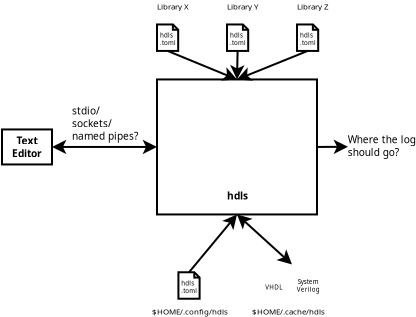 <?xml version="1.0" encoding="UTF-8"?>
<dia:diagram xmlns:dia="http://www.lysator.liu.se/~alla/dia/">
  <dia:layer name="Background" visible="true" active="true">
    <dia:group>
      <dia:object type="Standard - Box" version="0" id="O0">
        <dia:attribute name="obj_pos">
          <dia:point val="20,17.5"/>
        </dia:attribute>
        <dia:attribute name="obj_bb">
          <dia:rectangle val="19.95,17.45;22.55,19.3"/>
        </dia:attribute>
        <dia:attribute name="elem_corner">
          <dia:point val="20,17.5"/>
        </dia:attribute>
        <dia:attribute name="elem_width">
          <dia:real val="2.5"/>
        </dia:attribute>
        <dia:attribute name="elem_height">
          <dia:real val="1.75"/>
        </dia:attribute>
        <dia:attribute name="show_background">
          <dia:boolean val="true"/>
        </dia:attribute>
      </dia:object>
      <dia:object type="Standard - Text" version="1" id="O1">
        <dia:attribute name="obj_pos">
          <dia:point val="21.25,18.25"/>
        </dia:attribute>
        <dia:attribute name="obj_bb">
          <dia:rectangle val="20.386,17.779;22.114,19.005"/>
        </dia:attribute>
        <dia:attribute name="text">
          <dia:composite type="text">
            <dia:attribute name="string">
              <dia:string>#Text
Editor#</dia:string>
            </dia:attribute>
            <dia:attribute name="font">
              <dia:font family="sans" style="80" name="Helvetica-Bold"/>
            </dia:attribute>
            <dia:attribute name="height">
              <dia:real val="0.635"/>
            </dia:attribute>
            <dia:attribute name="pos">
              <dia:point val="21.25,18.25"/>
            </dia:attribute>
            <dia:attribute name="color">
              <dia:color val="#000000"/>
            </dia:attribute>
            <dia:attribute name="alignment">
              <dia:enum val="1"/>
            </dia:attribute>
          </dia:composite>
        </dia:attribute>
        <dia:attribute name="valign">
          <dia:enum val="3"/>
        </dia:attribute>
      </dia:object>
    </dia:group>
    <dia:object type="Standard - Box" version="0" id="O2">
      <dia:attribute name="obj_pos">
        <dia:point val="27.75,15"/>
      </dia:attribute>
      <dia:attribute name="obj_bb">
        <dia:rectangle val="27.7,14.95;35.8,21.8"/>
      </dia:attribute>
      <dia:attribute name="elem_corner">
        <dia:point val="27.75,15"/>
      </dia:attribute>
      <dia:attribute name="elem_width">
        <dia:real val="8"/>
      </dia:attribute>
      <dia:attribute name="elem_height">
        <dia:real val="6.75"/>
      </dia:attribute>
      <dia:attribute name="show_background">
        <dia:boolean val="true"/>
      </dia:attribute>
    </dia:object>
    <dia:object type="Standard - Text" version="1" id="O3">
      <dia:attribute name="obj_pos">
        <dia:point val="31.25,21"/>
      </dia:attribute>
      <dia:attribute name="obj_bb">
        <dia:rectangle val="31.25,20.529;32.453,21.12"/>
      </dia:attribute>
      <dia:attribute name="text">
        <dia:composite type="text">
          <dia:attribute name="string">
            <dia:string>#hdls#</dia:string>
          </dia:attribute>
          <dia:attribute name="font">
            <dia:font family="sans" style="80" name="Helvetica-Bold"/>
          </dia:attribute>
          <dia:attribute name="height">
            <dia:real val="0.635"/>
          </dia:attribute>
          <dia:attribute name="pos">
            <dia:point val="31.25,21"/>
          </dia:attribute>
          <dia:attribute name="color">
            <dia:color val="#000000"/>
          </dia:attribute>
          <dia:attribute name="alignment">
            <dia:enum val="0"/>
          </dia:attribute>
        </dia:composite>
      </dia:attribute>
      <dia:attribute name="valign">
        <dia:enum val="3"/>
      </dia:attribute>
    </dia:object>
    <dia:group>
      <dia:object type="Standard - Text" version="1" id="O4">
        <dia:attribute name="obj_pos">
          <dia:point val="31.25,11.5"/>
        </dia:attribute>
        <dia:attribute name="obj_bb">
          <dia:rectangle val="31.25,11.133;33,11.593"/>
        </dia:attribute>
        <dia:attribute name="text">
          <dia:composite type="text">
            <dia:attribute name="string">
              <dia:string>#Library Y#</dia:string>
            </dia:attribute>
            <dia:attribute name="font">
              <dia:font family="sans" style="0" name="Helvetica"/>
            </dia:attribute>
            <dia:attribute name="height">
              <dia:real val="0.494"/>
            </dia:attribute>
            <dia:attribute name="pos">
              <dia:point val="31.25,11.5"/>
            </dia:attribute>
            <dia:attribute name="color">
              <dia:color val="#000000"/>
            </dia:attribute>
            <dia:attribute name="alignment">
              <dia:enum val="0"/>
            </dia:attribute>
          </dia:composite>
        </dia:attribute>
        <dia:attribute name="valign">
          <dia:enum val="3"/>
        </dia:attribute>
      </dia:object>
      <dia:object type="tmp - directory" version="1" id="O5">
        <dia:attribute name="obj_pos">
          <dia:point val="30.25,11.5"/>
        </dia:attribute>
        <dia:attribute name="obj_bb">
          <dia:rectangle val="30.2,11.45;33.459,13.867"/>
        </dia:attribute>
        <dia:attribute name="meta">
          <dia:composite type="dict"/>
        </dia:attribute>
        <dia:attribute name="elem_corner">
          <dia:point val="30.25,11.5"/>
        </dia:attribute>
        <dia:attribute name="elem_width">
          <dia:real val="3.159"/>
        </dia:attribute>
        <dia:attribute name="elem_height">
          <dia:real val="2.317"/>
        </dia:attribute>
        <dia:attribute name="line_width">
          <dia:real val="0.1"/>
        </dia:attribute>
        <dia:attribute name="line_colour">
          <dia:color val="#000000"/>
        </dia:attribute>
        <dia:attribute name="fill_colour">
          <dia:color val="#ffffff"/>
        </dia:attribute>
        <dia:attribute name="show_background">
          <dia:boolean val="true"/>
        </dia:attribute>
        <dia:attribute name="line_style">
          <dia:enum val="0"/>
          <dia:real val="1"/>
        </dia:attribute>
        <dia:attribute name="flip_horizontal">
          <dia:boolean val="false"/>
        </dia:attribute>
        <dia:attribute name="flip_vertical">
          <dia:boolean val="false"/>
        </dia:attribute>
        <dia:attribute name="subscale">
          <dia:real val="1"/>
        </dia:attribute>
      </dia:object>
      <dia:group>
        <dia:object type="Filesystem - File" version="1" id="O6">
          <dia:attribute name="obj_pos">
            <dia:point val="31.25,12.25"/>
          </dia:attribute>
          <dia:attribute name="obj_bb">
            <dia:rectangle val="31.2,12.2;32.38,13.624"/>
          </dia:attribute>
          <dia:attribute name="meta">
            <dia:composite type="dict"/>
          </dia:attribute>
          <dia:attribute name="elem_corner">
            <dia:point val="31.25,12.25"/>
          </dia:attribute>
          <dia:attribute name="elem_width">
            <dia:real val="1.059"/>
          </dia:attribute>
          <dia:attribute name="elem_height">
            <dia:real val="1.324"/>
          </dia:attribute>
          <dia:attribute name="line_width">
            <dia:real val="0.1"/>
          </dia:attribute>
          <dia:attribute name="line_colour">
            <dia:color val="#000000"/>
          </dia:attribute>
          <dia:attribute name="fill_colour">
            <dia:color val="#ffffff"/>
          </dia:attribute>
          <dia:attribute name="show_background">
            <dia:boolean val="true"/>
          </dia:attribute>
          <dia:attribute name="line_style">
            <dia:enum val="0"/>
            <dia:real val="1"/>
          </dia:attribute>
          <dia:attribute name="flip_horizontal">
            <dia:boolean val="false"/>
          </dia:attribute>
          <dia:attribute name="flip_vertical">
            <dia:boolean val="false"/>
          </dia:attribute>
          <dia:attribute name="subscale">
            <dia:real val="1"/>
          </dia:attribute>
        </dia:object>
        <dia:object type="Standard - Text" version="1" id="O7">
          <dia:attribute name="obj_pos">
            <dia:point val="31.394,12.906"/>
          </dia:attribute>
          <dia:attribute name="obj_bb">
            <dia:rectangle val="31.394,12.618;32.194,13.367"/>
          </dia:attribute>
          <dia:attribute name="text">
            <dia:composite type="text">
              <dia:attribute name="string">
                <dia:string>#hdls
.toml#</dia:string>
              </dia:attribute>
              <dia:attribute name="font">
                <dia:font family="sans" style="0" name="Helvetica"/>
              </dia:attribute>
              <dia:attribute name="height">
                <dia:real val="0.388"/>
              </dia:attribute>
              <dia:attribute name="pos">
                <dia:point val="31.394,12.906"/>
              </dia:attribute>
              <dia:attribute name="color">
                <dia:color val="#000000"/>
              </dia:attribute>
              <dia:attribute name="alignment">
                <dia:enum val="0"/>
              </dia:attribute>
            </dia:composite>
          </dia:attribute>
          <dia:attribute name="valign">
            <dia:enum val="3"/>
          </dia:attribute>
        </dia:object>
      </dia:group>
    </dia:group>
    <dia:group>
      <dia:object type="Standard - Text" version="1" id="O8">
        <dia:attribute name="obj_pos">
          <dia:point val="34.75,11.5"/>
        </dia:attribute>
        <dia:attribute name="obj_bb">
          <dia:rectangle val="34.75,11.133;36.528,11.593"/>
        </dia:attribute>
        <dia:attribute name="text">
          <dia:composite type="text">
            <dia:attribute name="string">
              <dia:string>#Library Z#</dia:string>
            </dia:attribute>
            <dia:attribute name="font">
              <dia:font family="sans" style="0" name="Helvetica"/>
            </dia:attribute>
            <dia:attribute name="height">
              <dia:real val="0.494"/>
            </dia:attribute>
            <dia:attribute name="pos">
              <dia:point val="34.75,11.5"/>
            </dia:attribute>
            <dia:attribute name="color">
              <dia:color val="#000000"/>
            </dia:attribute>
            <dia:attribute name="alignment">
              <dia:enum val="0"/>
            </dia:attribute>
          </dia:composite>
        </dia:attribute>
        <dia:attribute name="valign">
          <dia:enum val="3"/>
        </dia:attribute>
      </dia:object>
      <dia:object type="tmp - directory" version="1" id="O9">
        <dia:attribute name="obj_pos">
          <dia:point val="33.75,11.5"/>
        </dia:attribute>
        <dia:attribute name="obj_bb">
          <dia:rectangle val="33.7,11.45;36.959,13.867"/>
        </dia:attribute>
        <dia:attribute name="meta">
          <dia:composite type="dict"/>
        </dia:attribute>
        <dia:attribute name="elem_corner">
          <dia:point val="33.75,11.5"/>
        </dia:attribute>
        <dia:attribute name="elem_width">
          <dia:real val="3.159"/>
        </dia:attribute>
        <dia:attribute name="elem_height">
          <dia:real val="2.317"/>
        </dia:attribute>
        <dia:attribute name="line_width">
          <dia:real val="0.1"/>
        </dia:attribute>
        <dia:attribute name="line_colour">
          <dia:color val="#000000"/>
        </dia:attribute>
        <dia:attribute name="fill_colour">
          <dia:color val="#ffffff"/>
        </dia:attribute>
        <dia:attribute name="show_background">
          <dia:boolean val="true"/>
        </dia:attribute>
        <dia:attribute name="line_style">
          <dia:enum val="0"/>
          <dia:real val="1"/>
        </dia:attribute>
        <dia:attribute name="flip_horizontal">
          <dia:boolean val="false"/>
        </dia:attribute>
        <dia:attribute name="flip_vertical">
          <dia:boolean val="false"/>
        </dia:attribute>
        <dia:attribute name="subscale">
          <dia:real val="1"/>
        </dia:attribute>
      </dia:object>
      <dia:group>
        <dia:object type="Filesystem - File" version="1" id="O10">
          <dia:attribute name="obj_pos">
            <dia:point val="34.75,12.25"/>
          </dia:attribute>
          <dia:attribute name="obj_bb">
            <dia:rectangle val="34.7,12.2;35.88,13.624"/>
          </dia:attribute>
          <dia:attribute name="meta">
            <dia:composite type="dict"/>
          </dia:attribute>
          <dia:attribute name="elem_corner">
            <dia:point val="34.75,12.25"/>
          </dia:attribute>
          <dia:attribute name="elem_width">
            <dia:real val="1.059"/>
          </dia:attribute>
          <dia:attribute name="elem_height">
            <dia:real val="1.324"/>
          </dia:attribute>
          <dia:attribute name="line_width">
            <dia:real val="0.1"/>
          </dia:attribute>
          <dia:attribute name="line_colour">
            <dia:color val="#000000"/>
          </dia:attribute>
          <dia:attribute name="fill_colour">
            <dia:color val="#ffffff"/>
          </dia:attribute>
          <dia:attribute name="show_background">
            <dia:boolean val="true"/>
          </dia:attribute>
          <dia:attribute name="line_style">
            <dia:enum val="0"/>
            <dia:real val="1"/>
          </dia:attribute>
          <dia:attribute name="flip_horizontal">
            <dia:boolean val="false"/>
          </dia:attribute>
          <dia:attribute name="flip_vertical">
            <dia:boolean val="false"/>
          </dia:attribute>
          <dia:attribute name="subscale">
            <dia:real val="1"/>
          </dia:attribute>
        </dia:object>
        <dia:object type="Standard - Text" version="1" id="O11">
          <dia:attribute name="obj_pos">
            <dia:point val="34.894,12.906"/>
          </dia:attribute>
          <dia:attribute name="obj_bb">
            <dia:rectangle val="34.894,12.618;35.694,13.367"/>
          </dia:attribute>
          <dia:attribute name="text">
            <dia:composite type="text">
              <dia:attribute name="string">
                <dia:string>#hdls
.toml#</dia:string>
              </dia:attribute>
              <dia:attribute name="font">
                <dia:font family="sans" style="0" name="Helvetica"/>
              </dia:attribute>
              <dia:attribute name="height">
                <dia:real val="0.388"/>
              </dia:attribute>
              <dia:attribute name="pos">
                <dia:point val="34.894,12.906"/>
              </dia:attribute>
              <dia:attribute name="color">
                <dia:color val="#000000"/>
              </dia:attribute>
              <dia:attribute name="alignment">
                <dia:enum val="0"/>
              </dia:attribute>
            </dia:composite>
          </dia:attribute>
          <dia:attribute name="valign">
            <dia:enum val="3"/>
          </dia:attribute>
        </dia:object>
      </dia:group>
    </dia:group>
    <dia:group>
      <dia:object type="Standard - Text" version="1" id="O12">
        <dia:attribute name="obj_pos">
          <dia:point val="27.5,26.75"/>
        </dia:attribute>
        <dia:attribute name="obj_bb">
          <dia:rectangle val="27.5,26.383;31.365,26.843"/>
        </dia:attribute>
        <dia:attribute name="text">
          <dia:composite type="text">
            <dia:attribute name="string">
              <dia:string>#$HOME/.config/hdls#</dia:string>
            </dia:attribute>
            <dia:attribute name="font">
              <dia:font family="sans" style="0" name="Helvetica"/>
            </dia:attribute>
            <dia:attribute name="height">
              <dia:real val="0.494"/>
            </dia:attribute>
            <dia:attribute name="pos">
              <dia:point val="27.5,26.75"/>
            </dia:attribute>
            <dia:attribute name="color">
              <dia:color val="#000000"/>
            </dia:attribute>
            <dia:attribute name="alignment">
              <dia:enum val="0"/>
            </dia:attribute>
          </dia:composite>
        </dia:attribute>
        <dia:attribute name="valign">
          <dia:enum val="3"/>
        </dia:attribute>
      </dia:object>
      <dia:group>
        <dia:object type="tmp - directory" version="1" id="O13">
          <dia:attribute name="obj_pos">
            <dia:point val="27.821,23.891"/>
          </dia:attribute>
          <dia:attribute name="obj_bb">
            <dia:rectangle val="27.771,23.841;31.03,26.258"/>
          </dia:attribute>
          <dia:attribute name="meta">
            <dia:composite type="dict"/>
          </dia:attribute>
          <dia:attribute name="elem_corner">
            <dia:point val="27.821,23.891"/>
          </dia:attribute>
          <dia:attribute name="elem_width">
            <dia:real val="3.159"/>
          </dia:attribute>
          <dia:attribute name="elem_height">
            <dia:real val="2.317"/>
          </dia:attribute>
          <dia:attribute name="line_width">
            <dia:real val="0.1"/>
          </dia:attribute>
          <dia:attribute name="line_colour">
            <dia:color val="#000000"/>
          </dia:attribute>
          <dia:attribute name="fill_colour">
            <dia:color val="#ffffff"/>
          </dia:attribute>
          <dia:attribute name="show_background">
            <dia:boolean val="true"/>
          </dia:attribute>
          <dia:attribute name="line_style">
            <dia:enum val="0"/>
            <dia:real val="1"/>
          </dia:attribute>
          <dia:attribute name="flip_horizontal">
            <dia:boolean val="false"/>
          </dia:attribute>
          <dia:attribute name="flip_vertical">
            <dia:boolean val="false"/>
          </dia:attribute>
          <dia:attribute name="subscale">
            <dia:real val="1"/>
          </dia:attribute>
        </dia:object>
        <dia:group>
          <dia:object type="Filesystem - File" version="1" id="O14">
            <dia:attribute name="obj_pos">
              <dia:point val="28.821,24.641"/>
            </dia:attribute>
            <dia:attribute name="obj_bb">
              <dia:rectangle val="28.771,24.591;29.951,26.016"/>
            </dia:attribute>
            <dia:attribute name="meta">
              <dia:composite type="dict"/>
            </dia:attribute>
            <dia:attribute name="elem_corner">
              <dia:point val="28.821,24.641"/>
            </dia:attribute>
            <dia:attribute name="elem_width">
              <dia:real val="1.059"/>
            </dia:attribute>
            <dia:attribute name="elem_height">
              <dia:real val="1.324"/>
            </dia:attribute>
            <dia:attribute name="line_width">
              <dia:real val="0.1"/>
            </dia:attribute>
            <dia:attribute name="line_colour">
              <dia:color val="#000000"/>
            </dia:attribute>
            <dia:attribute name="fill_colour">
              <dia:color val="#ffffff"/>
            </dia:attribute>
            <dia:attribute name="show_background">
              <dia:boolean val="true"/>
            </dia:attribute>
            <dia:attribute name="line_style">
              <dia:enum val="0"/>
              <dia:real val="1"/>
            </dia:attribute>
            <dia:attribute name="flip_horizontal">
              <dia:boolean val="false"/>
            </dia:attribute>
            <dia:attribute name="flip_vertical">
              <dia:boolean val="false"/>
            </dia:attribute>
            <dia:attribute name="subscale">
              <dia:real val="1"/>
            </dia:attribute>
          </dia:object>
          <dia:object type="Standard - Text" version="1" id="O15">
            <dia:attribute name="obj_pos">
              <dia:point val="28.965,25.298"/>
            </dia:attribute>
            <dia:attribute name="obj_bb">
              <dia:rectangle val="28.965,25.009;29.765,25.759"/>
            </dia:attribute>
            <dia:attribute name="text">
              <dia:composite type="text">
                <dia:attribute name="string">
                  <dia:string>#hdls
.toml#</dia:string>
                </dia:attribute>
                <dia:attribute name="font">
                  <dia:font family="sans" style="0" name="Helvetica"/>
                </dia:attribute>
                <dia:attribute name="height">
                  <dia:real val="0.388"/>
                </dia:attribute>
                <dia:attribute name="pos">
                  <dia:point val="28.965,25.298"/>
                </dia:attribute>
                <dia:attribute name="color">
                  <dia:color val="#000000"/>
                </dia:attribute>
                <dia:attribute name="alignment">
                  <dia:enum val="0"/>
                </dia:attribute>
              </dia:composite>
            </dia:attribute>
            <dia:attribute name="valign">
              <dia:enum val="3"/>
            </dia:attribute>
          </dia:object>
        </dia:group>
      </dia:group>
    </dia:group>
    <dia:group>
      <dia:object type="Standard - Text" version="1" id="O16">
        <dia:attribute name="obj_pos">
          <dia:point val="32.5,26.75"/>
        </dia:attribute>
        <dia:attribute name="obj_bb">
          <dia:rectangle val="32.5,26.383;36.325,26.843"/>
        </dia:attribute>
        <dia:attribute name="text">
          <dia:composite type="text">
            <dia:attribute name="string">
              <dia:string>#$HOME/.cache/hdls#</dia:string>
            </dia:attribute>
            <dia:attribute name="font">
              <dia:font family="sans" style="0" name="Helvetica"/>
            </dia:attribute>
            <dia:attribute name="height">
              <dia:real val="0.494"/>
            </dia:attribute>
            <dia:attribute name="pos">
              <dia:point val="32.5,26.75"/>
            </dia:attribute>
            <dia:attribute name="color">
              <dia:color val="#000000"/>
            </dia:attribute>
            <dia:attribute name="alignment">
              <dia:enum val="0"/>
            </dia:attribute>
          </dia:composite>
        </dia:attribute>
        <dia:attribute name="valign">
          <dia:enum val="3"/>
        </dia:attribute>
      </dia:object>
      <dia:group>
        <dia:object type="tmp - directory" version="1" id="O17">
          <dia:attribute name="obj_pos">
            <dia:point val="32.75,23.75"/>
          </dia:attribute>
          <dia:attribute name="obj_bb">
            <dia:rectangle val="32.7,23.7;36.209,26.3"/>
          </dia:attribute>
          <dia:attribute name="meta">
            <dia:composite type="dict"/>
          </dia:attribute>
          <dia:attribute name="elem_corner">
            <dia:point val="32.75,23.75"/>
          </dia:attribute>
          <dia:attribute name="elem_width">
            <dia:real val="3.409"/>
          </dia:attribute>
          <dia:attribute name="elem_height">
            <dia:real val="2.5"/>
          </dia:attribute>
          <dia:attribute name="line_width">
            <dia:real val="0.1"/>
          </dia:attribute>
          <dia:attribute name="line_colour">
            <dia:color val="#000000"/>
          </dia:attribute>
          <dia:attribute name="fill_colour">
            <dia:color val="#ffffff"/>
          </dia:attribute>
          <dia:attribute name="show_background">
            <dia:boolean val="true"/>
          </dia:attribute>
          <dia:attribute name="line_style">
            <dia:enum val="0"/>
            <dia:real val="1"/>
          </dia:attribute>
          <dia:attribute name="flip_horizontal">
            <dia:boolean val="false"/>
          </dia:attribute>
          <dia:attribute name="flip_vertical">
            <dia:boolean val="false"/>
          </dia:attribute>
          <dia:attribute name="subscale">
            <dia:real val="1"/>
          </dia:attribute>
        </dia:object>
        <dia:group>
          <dia:object type="tmp - directory" version="1" id="O18">
            <dia:attribute name="obj_pos">
              <dia:point val="34.565,24.731"/>
            </dia:attribute>
            <dia:attribute name="obj_bb">
              <dia:rectangle val="34.54,24.706;36.022,25.806"/>
            </dia:attribute>
            <dia:attribute name="meta">
              <dia:composite type="dict"/>
            </dia:attribute>
            <dia:attribute name="elem_corner">
              <dia:point val="34.565,24.731"/>
            </dia:attribute>
            <dia:attribute name="elem_width">
              <dia:real val="1.432"/>
            </dia:attribute>
            <dia:attribute name="elem_height">
              <dia:real val="1.05"/>
            </dia:attribute>
            <dia:attribute name="line_width">
              <dia:real val="0.05"/>
            </dia:attribute>
            <dia:attribute name="line_colour">
              <dia:color val="#000000"/>
            </dia:attribute>
            <dia:attribute name="fill_colour">
              <dia:color val="#ffffff"/>
            </dia:attribute>
            <dia:attribute name="show_background">
              <dia:boolean val="true"/>
            </dia:attribute>
            <dia:attribute name="line_style">
              <dia:enum val="0"/>
              <dia:real val="1"/>
            </dia:attribute>
            <dia:attribute name="flip_horizontal">
              <dia:boolean val="false"/>
            </dia:attribute>
            <dia:attribute name="flip_vertical">
              <dia:boolean val="false"/>
            </dia:attribute>
            <dia:attribute name="subscale">
              <dia:real val="1"/>
            </dia:attribute>
          </dia:object>
          <dia:object type="Standard - Text" version="1" id="O19">
            <dia:attribute name="obj_pos">
              <dia:point val="35.315,25.231"/>
            </dia:attribute>
            <dia:attribute name="obj_bb">
              <dia:rectangle val="34.736,24.943;35.894,25.692"/>
            </dia:attribute>
            <dia:attribute name="text">
              <dia:composite type="text">
                <dia:attribute name="string">
                  <dia:string>#System
Verilog#</dia:string>
                </dia:attribute>
                <dia:attribute name="font">
                  <dia:font family="sans" style="0" name="Helvetica"/>
                </dia:attribute>
                <dia:attribute name="height">
                  <dia:real val="0.388"/>
                </dia:attribute>
                <dia:attribute name="pos">
                  <dia:point val="35.315,25.231"/>
                </dia:attribute>
                <dia:attribute name="color">
                  <dia:color val="#000000"/>
                </dia:attribute>
                <dia:attribute name="alignment">
                  <dia:enum val="1"/>
                </dia:attribute>
              </dia:composite>
            </dia:attribute>
            <dia:attribute name="valign">
              <dia:enum val="3"/>
            </dia:attribute>
          </dia:object>
        </dia:group>
        <dia:group>
          <dia:object type="tmp - directory" version="1" id="O20">
            <dia:attribute name="obj_pos">
              <dia:point val="32.915,24.75"/>
            </dia:attribute>
            <dia:attribute name="obj_bb">
              <dia:rectangle val="32.89,24.725;34.372,25.825"/>
            </dia:attribute>
            <dia:attribute name="meta">
              <dia:composite type="dict"/>
            </dia:attribute>
            <dia:attribute name="elem_corner">
              <dia:point val="32.915,24.75"/>
            </dia:attribute>
            <dia:attribute name="elem_width">
              <dia:real val="1.432"/>
            </dia:attribute>
            <dia:attribute name="elem_height">
              <dia:real val="1.05"/>
            </dia:attribute>
            <dia:attribute name="line_width">
              <dia:real val="0.05"/>
            </dia:attribute>
            <dia:attribute name="line_colour">
              <dia:color val="#000000"/>
            </dia:attribute>
            <dia:attribute name="fill_colour">
              <dia:color val="#ffffff"/>
            </dia:attribute>
            <dia:attribute name="show_background">
              <dia:boolean val="true"/>
            </dia:attribute>
            <dia:attribute name="line_style">
              <dia:enum val="0"/>
              <dia:real val="1"/>
            </dia:attribute>
            <dia:attribute name="flip_horizontal">
              <dia:boolean val="false"/>
            </dia:attribute>
            <dia:attribute name="flip_vertical">
              <dia:boolean val="false"/>
            </dia:attribute>
            <dia:attribute name="subscale">
              <dia:real val="1"/>
            </dia:attribute>
          </dia:object>
          <dia:object type="Standard - Text" version="1" id="O21">
            <dia:attribute name="obj_pos">
              <dia:point val="33.165,25.5"/>
            </dia:attribute>
            <dia:attribute name="obj_bb">
              <dia:rectangle val="33.165,25.212;34.022,25.573"/>
            </dia:attribute>
            <dia:attribute name="text">
              <dia:composite type="text">
                <dia:attribute name="string">
                  <dia:string>#VHDL#</dia:string>
                </dia:attribute>
                <dia:attribute name="font">
                  <dia:font family="sans" style="0" name="Helvetica"/>
                </dia:attribute>
                <dia:attribute name="height">
                  <dia:real val="0.388"/>
                </dia:attribute>
                <dia:attribute name="pos">
                  <dia:point val="33.165,25.5"/>
                </dia:attribute>
                <dia:attribute name="color">
                  <dia:color val="#000000"/>
                </dia:attribute>
                <dia:attribute name="alignment">
                  <dia:enum val="0"/>
                </dia:attribute>
              </dia:composite>
            </dia:attribute>
            <dia:attribute name="valign">
              <dia:enum val="3"/>
            </dia:attribute>
          </dia:object>
        </dia:group>
      </dia:group>
    </dia:group>
    <dia:group>
      <dia:object type="Standard - Text" version="1" id="O22">
        <dia:attribute name="obj_pos">
          <dia:point val="27.75,11.5"/>
        </dia:attribute>
        <dia:attribute name="obj_bb">
          <dia:rectangle val="27.75,11.133;29.527,11.593"/>
        </dia:attribute>
        <dia:attribute name="text">
          <dia:composite type="text">
            <dia:attribute name="string">
              <dia:string>#Library X#</dia:string>
            </dia:attribute>
            <dia:attribute name="font">
              <dia:font family="sans" style="0" name="Helvetica"/>
            </dia:attribute>
            <dia:attribute name="height">
              <dia:real val="0.494"/>
            </dia:attribute>
            <dia:attribute name="pos">
              <dia:point val="27.75,11.5"/>
            </dia:attribute>
            <dia:attribute name="color">
              <dia:color val="#000000"/>
            </dia:attribute>
            <dia:attribute name="alignment">
              <dia:enum val="0"/>
            </dia:attribute>
          </dia:composite>
        </dia:attribute>
        <dia:attribute name="valign">
          <dia:enum val="3"/>
        </dia:attribute>
      </dia:object>
      <dia:group>
        <dia:object type="tmp - directory" version="1" id="O23">
          <dia:attribute name="obj_pos">
            <dia:point val="26.75,11.5"/>
          </dia:attribute>
          <dia:attribute name="obj_bb">
            <dia:rectangle val="26.7,11.45;29.959,13.867"/>
          </dia:attribute>
          <dia:attribute name="meta">
            <dia:composite type="dict"/>
          </dia:attribute>
          <dia:attribute name="elem_corner">
            <dia:point val="26.75,11.5"/>
          </dia:attribute>
          <dia:attribute name="elem_width">
            <dia:real val="3.159"/>
          </dia:attribute>
          <dia:attribute name="elem_height">
            <dia:real val="2.317"/>
          </dia:attribute>
          <dia:attribute name="line_width">
            <dia:real val="0.1"/>
          </dia:attribute>
          <dia:attribute name="line_colour">
            <dia:color val="#000000"/>
          </dia:attribute>
          <dia:attribute name="fill_colour">
            <dia:color val="#ffffff"/>
          </dia:attribute>
          <dia:attribute name="show_background">
            <dia:boolean val="true"/>
          </dia:attribute>
          <dia:attribute name="line_style">
            <dia:enum val="0"/>
            <dia:real val="1"/>
          </dia:attribute>
          <dia:attribute name="flip_horizontal">
            <dia:boolean val="false"/>
          </dia:attribute>
          <dia:attribute name="flip_vertical">
            <dia:boolean val="false"/>
          </dia:attribute>
          <dia:attribute name="subscale">
            <dia:real val="1"/>
          </dia:attribute>
        </dia:object>
        <dia:group>
          <dia:object type="Filesystem - File" version="1" id="O24">
            <dia:attribute name="obj_pos">
              <dia:point val="27.75,12.25"/>
            </dia:attribute>
            <dia:attribute name="obj_bb">
              <dia:rectangle val="27.7,12.2;28.88,13.624"/>
            </dia:attribute>
            <dia:attribute name="meta">
              <dia:composite type="dict"/>
            </dia:attribute>
            <dia:attribute name="elem_corner">
              <dia:point val="27.75,12.25"/>
            </dia:attribute>
            <dia:attribute name="elem_width">
              <dia:real val="1.059"/>
            </dia:attribute>
            <dia:attribute name="elem_height">
              <dia:real val="1.324"/>
            </dia:attribute>
            <dia:attribute name="line_width">
              <dia:real val="0.1"/>
            </dia:attribute>
            <dia:attribute name="line_colour">
              <dia:color val="#000000"/>
            </dia:attribute>
            <dia:attribute name="fill_colour">
              <dia:color val="#ffffff"/>
            </dia:attribute>
            <dia:attribute name="show_background">
              <dia:boolean val="true"/>
            </dia:attribute>
            <dia:attribute name="line_style">
              <dia:enum val="0"/>
              <dia:real val="1"/>
            </dia:attribute>
            <dia:attribute name="flip_horizontal">
              <dia:boolean val="false"/>
            </dia:attribute>
            <dia:attribute name="flip_vertical">
              <dia:boolean val="false"/>
            </dia:attribute>
            <dia:attribute name="subscale">
              <dia:real val="1"/>
            </dia:attribute>
          </dia:object>
          <dia:object type="Standard - Text" version="1" id="O25">
            <dia:attribute name="obj_pos">
              <dia:point val="27.894,12.906"/>
            </dia:attribute>
            <dia:attribute name="obj_bb">
              <dia:rectangle val="27.894,12.618;28.694,13.367"/>
            </dia:attribute>
            <dia:attribute name="text">
              <dia:composite type="text">
                <dia:attribute name="string">
                  <dia:string>#hdls
.toml#</dia:string>
                </dia:attribute>
                <dia:attribute name="font">
                  <dia:font family="sans" style="0" name="Helvetica"/>
                </dia:attribute>
                <dia:attribute name="height">
                  <dia:real val="0.388"/>
                </dia:attribute>
                <dia:attribute name="pos">
                  <dia:point val="27.894,12.906"/>
                </dia:attribute>
                <dia:attribute name="color">
                  <dia:color val="#000000"/>
                </dia:attribute>
                <dia:attribute name="alignment">
                  <dia:enum val="0"/>
                </dia:attribute>
              </dia:composite>
            </dia:attribute>
            <dia:attribute name="valign">
              <dia:enum val="3"/>
            </dia:attribute>
          </dia:object>
        </dia:group>
      </dia:group>
    </dia:group>
    <dia:object type="Standard - Line" version="0" id="O26">
      <dia:attribute name="obj_pos">
        <dia:point val="28.28,13.574"/>
      </dia:attribute>
      <dia:attribute name="obj_bb">
        <dia:rectangle val="28.215,13.509;31.853,15.112"/>
      </dia:attribute>
      <dia:attribute name="conn_endpoints">
        <dia:point val="28.28,13.574"/>
        <dia:point val="31.75,15"/>
      </dia:attribute>
      <dia:attribute name="numcp">
        <dia:int val="1"/>
      </dia:attribute>
      <dia:attribute name="end_arrow">
        <dia:enum val="22"/>
      </dia:attribute>
      <dia:attribute name="end_arrow_length">
        <dia:real val="0.5"/>
      </dia:attribute>
      <dia:attribute name="end_arrow_width">
        <dia:real val="0.5"/>
      </dia:attribute>
      <dia:connections>
        <dia:connection handle="0" to="O24" connection="1"/>
        <dia:connection handle="1" to="O2" connection="1"/>
      </dia:connections>
    </dia:object>
    <dia:object type="Standard - Line" version="0" id="O27">
      <dia:attribute name="obj_pos">
        <dia:point val="31.78,13.574"/>
      </dia:attribute>
      <dia:attribute name="obj_bb">
        <dia:rectangle val="31.401,13.523;32.124,15.112"/>
      </dia:attribute>
      <dia:attribute name="conn_endpoints">
        <dia:point val="31.78,13.574"/>
        <dia:point val="31.75,15"/>
      </dia:attribute>
      <dia:attribute name="numcp">
        <dia:int val="1"/>
      </dia:attribute>
      <dia:attribute name="end_arrow">
        <dia:enum val="22"/>
      </dia:attribute>
      <dia:attribute name="end_arrow_length">
        <dia:real val="0.5"/>
      </dia:attribute>
      <dia:attribute name="end_arrow_width">
        <dia:real val="0.5"/>
      </dia:attribute>
      <dia:connections>
        <dia:connection handle="0" to="O6" connection="1"/>
        <dia:connection handle="1" to="O2" connection="1"/>
      </dia:connections>
    </dia:object>
    <dia:object type="Standard - Line" version="0" id="O28">
      <dia:attribute name="obj_pos">
        <dia:point val="35.28,13.574"/>
      </dia:attribute>
      <dia:attribute name="obj_bb">
        <dia:rectangle val="31.646,13.509;35.345,15.115"/>
      </dia:attribute>
      <dia:attribute name="conn_endpoints">
        <dia:point val="35.28,13.574"/>
        <dia:point val="31.75,15"/>
      </dia:attribute>
      <dia:attribute name="numcp">
        <dia:int val="1"/>
      </dia:attribute>
      <dia:attribute name="end_arrow">
        <dia:enum val="22"/>
      </dia:attribute>
      <dia:attribute name="end_arrow_length">
        <dia:real val="0.5"/>
      </dia:attribute>
      <dia:attribute name="end_arrow_width">
        <dia:real val="0.5"/>
      </dia:attribute>
      <dia:connections>
        <dia:connection handle="0" to="O10" connection="1"/>
        <dia:connection handle="1" to="O2" connection="1"/>
      </dia:connections>
    </dia:object>
    <dia:object type="Standard - Line" version="0" id="O29">
      <dia:attribute name="obj_pos">
        <dia:point val="31.75,21.75"/>
      </dia:attribute>
      <dia:attribute name="obj_bb">
        <dia:rectangle val="31.679,21.679;34.571,24.321"/>
      </dia:attribute>
      <dia:attribute name="conn_endpoints">
        <dia:point val="31.75,21.75"/>
        <dia:point val="34.5,24.25"/>
      </dia:attribute>
      <dia:attribute name="numcp">
        <dia:int val="1"/>
      </dia:attribute>
      <dia:attribute name="start_arrow">
        <dia:enum val="22"/>
      </dia:attribute>
      <dia:attribute name="start_arrow_length">
        <dia:real val="0.5"/>
      </dia:attribute>
      <dia:attribute name="start_arrow_width">
        <dia:real val="0.5"/>
      </dia:attribute>
      <dia:attribute name="end_arrow">
        <dia:enum val="22"/>
      </dia:attribute>
      <dia:attribute name="end_arrow_length">
        <dia:real val="0.5"/>
      </dia:attribute>
      <dia:attribute name="end_arrow_width">
        <dia:real val="0.5"/>
      </dia:attribute>
      <dia:connections>
        <dia:connection handle="0" to="O2" connection="6"/>
      </dia:connections>
    </dia:object>
    <dia:object type="Standard - Line" version="0" id="O30">
      <dia:attribute name="obj_pos">
        <dia:point val="29.351,24.641"/>
      </dia:attribute>
      <dia:attribute name="obj_bb">
        <dia:rectangle val="29.28,21.664;31.821,24.712"/>
      </dia:attribute>
      <dia:attribute name="conn_endpoints">
        <dia:point val="29.351,24.641"/>
        <dia:point val="31.75,21.75"/>
      </dia:attribute>
      <dia:attribute name="numcp">
        <dia:int val="1"/>
      </dia:attribute>
      <dia:attribute name="end_arrow">
        <dia:enum val="22"/>
      </dia:attribute>
      <dia:attribute name="end_arrow_length">
        <dia:real val="0.5"/>
      </dia:attribute>
      <dia:attribute name="end_arrow_width">
        <dia:real val="0.5"/>
      </dia:attribute>
      <dia:connections>
        <dia:connection handle="0" to="O14" connection="0"/>
        <dia:connection handle="1" to="O2" connection="6"/>
      </dia:connections>
    </dia:object>
    <dia:object type="Standard - Line" version="0" id="O31">
      <dia:attribute name="obj_pos">
        <dia:point val="22.5,18.375"/>
      </dia:attribute>
      <dia:attribute name="obj_bb">
        <dia:rectangle val="22.45,18.013;27.8,18.737"/>
      </dia:attribute>
      <dia:attribute name="conn_endpoints">
        <dia:point val="22.5,18.375"/>
        <dia:point val="27.75,18.375"/>
      </dia:attribute>
      <dia:attribute name="numcp">
        <dia:int val="1"/>
      </dia:attribute>
      <dia:attribute name="start_arrow">
        <dia:enum val="22"/>
      </dia:attribute>
      <dia:attribute name="start_arrow_length">
        <dia:real val="0.5"/>
      </dia:attribute>
      <dia:attribute name="start_arrow_width">
        <dia:real val="0.5"/>
      </dia:attribute>
      <dia:attribute name="end_arrow">
        <dia:enum val="22"/>
      </dia:attribute>
      <dia:attribute name="end_arrow_length">
        <dia:real val="0.5"/>
      </dia:attribute>
      <dia:attribute name="end_arrow_width">
        <dia:real val="0.5"/>
      </dia:attribute>
      <dia:connections>
        <dia:connection handle="0" to="O0" connection="4"/>
        <dia:connection handle="1" to="O2" connection="3"/>
      </dia:connections>
    </dia:object>
    <dia:object type="Standard - Text" version="1" id="O32">
      <dia:attribute name="obj_pos">
        <dia:point val="23.5,16.75"/>
      </dia:attribute>
      <dia:attribute name="obj_bb">
        <dia:rectangle val="23.5,16.279;27.06,18.14"/>
      </dia:attribute>
      <dia:attribute name="text">
        <dia:composite type="text">
          <dia:attribute name="string">
            <dia:string>#stdio/
sockets/
named pipes?#</dia:string>
          </dia:attribute>
          <dia:attribute name="font">
            <dia:font family="sans" style="0" name="Helvetica"/>
          </dia:attribute>
          <dia:attribute name="height">
            <dia:real val="0.635"/>
          </dia:attribute>
          <dia:attribute name="pos">
            <dia:point val="23.5,16.75"/>
          </dia:attribute>
          <dia:attribute name="color">
            <dia:color val="#000000"/>
          </dia:attribute>
          <dia:attribute name="alignment">
            <dia:enum val="0"/>
          </dia:attribute>
        </dia:composite>
      </dia:attribute>
      <dia:attribute name="valign">
        <dia:enum val="3"/>
      </dia:attribute>
    </dia:object>
    <dia:object type="Standard - Line" version="0" id="O33">
      <dia:attribute name="obj_pos">
        <dia:point val="35.75,18.375"/>
      </dia:attribute>
      <dia:attribute name="obj_bb">
        <dia:rectangle val="35.7,18.008;37.411,18.731"/>
      </dia:attribute>
      <dia:attribute name="conn_endpoints">
        <dia:point val="35.75,18.375"/>
        <dia:point val="37.299,18.366"/>
      </dia:attribute>
      <dia:attribute name="numcp">
        <dia:int val="1"/>
      </dia:attribute>
      <dia:attribute name="end_arrow">
        <dia:enum val="22"/>
      </dia:attribute>
      <dia:attribute name="end_arrow_length">
        <dia:real val="0.5"/>
      </dia:attribute>
      <dia:attribute name="end_arrow_width">
        <dia:real val="0.5"/>
      </dia:attribute>
      <dia:connections>
        <dia:connection handle="0" to="O2" connection="4"/>
      </dia:connections>
    </dia:object>
    <dia:object type="Standard - Text" version="1" id="O34">
      <dia:attribute name="obj_pos">
        <dia:point val="37.288,18.188"/>
      </dia:attribute>
      <dia:attribute name="obj_bb">
        <dia:rectangle val="37.288,17.716;40.868,18.942"/>
      </dia:attribute>
      <dia:attribute name="text">
        <dia:composite type="text">
          <dia:attribute name="string">
            <dia:string>#Where the log
should go?#</dia:string>
          </dia:attribute>
          <dia:attribute name="font">
            <dia:font family="sans" style="0" name="Helvetica"/>
          </dia:attribute>
          <dia:attribute name="height">
            <dia:real val="0.635"/>
          </dia:attribute>
          <dia:attribute name="pos">
            <dia:point val="37.288,18.188"/>
          </dia:attribute>
          <dia:attribute name="color">
            <dia:color val="#000000"/>
          </dia:attribute>
          <dia:attribute name="alignment">
            <dia:enum val="0"/>
          </dia:attribute>
        </dia:composite>
      </dia:attribute>
      <dia:attribute name="valign">
        <dia:enum val="3"/>
      </dia:attribute>
    </dia:object>
  </dia:layer>
</dia:diagram>
